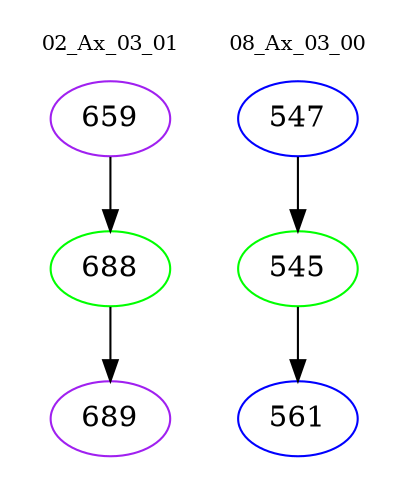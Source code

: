 digraph{
subgraph cluster_0 {
color = white
label = "02_Ax_03_01";
fontsize=10;
T0_659 [label="659", color="purple"]
T0_659 -> T0_688 [color="black"]
T0_688 [label="688", color="green"]
T0_688 -> T0_689 [color="black"]
T0_689 [label="689", color="purple"]
}
subgraph cluster_1 {
color = white
label = "08_Ax_03_00";
fontsize=10;
T1_547 [label="547", color="blue"]
T1_547 -> T1_545 [color="black"]
T1_545 [label="545", color="green"]
T1_545 -> T1_561 [color="black"]
T1_561 [label="561", color="blue"]
}
}
